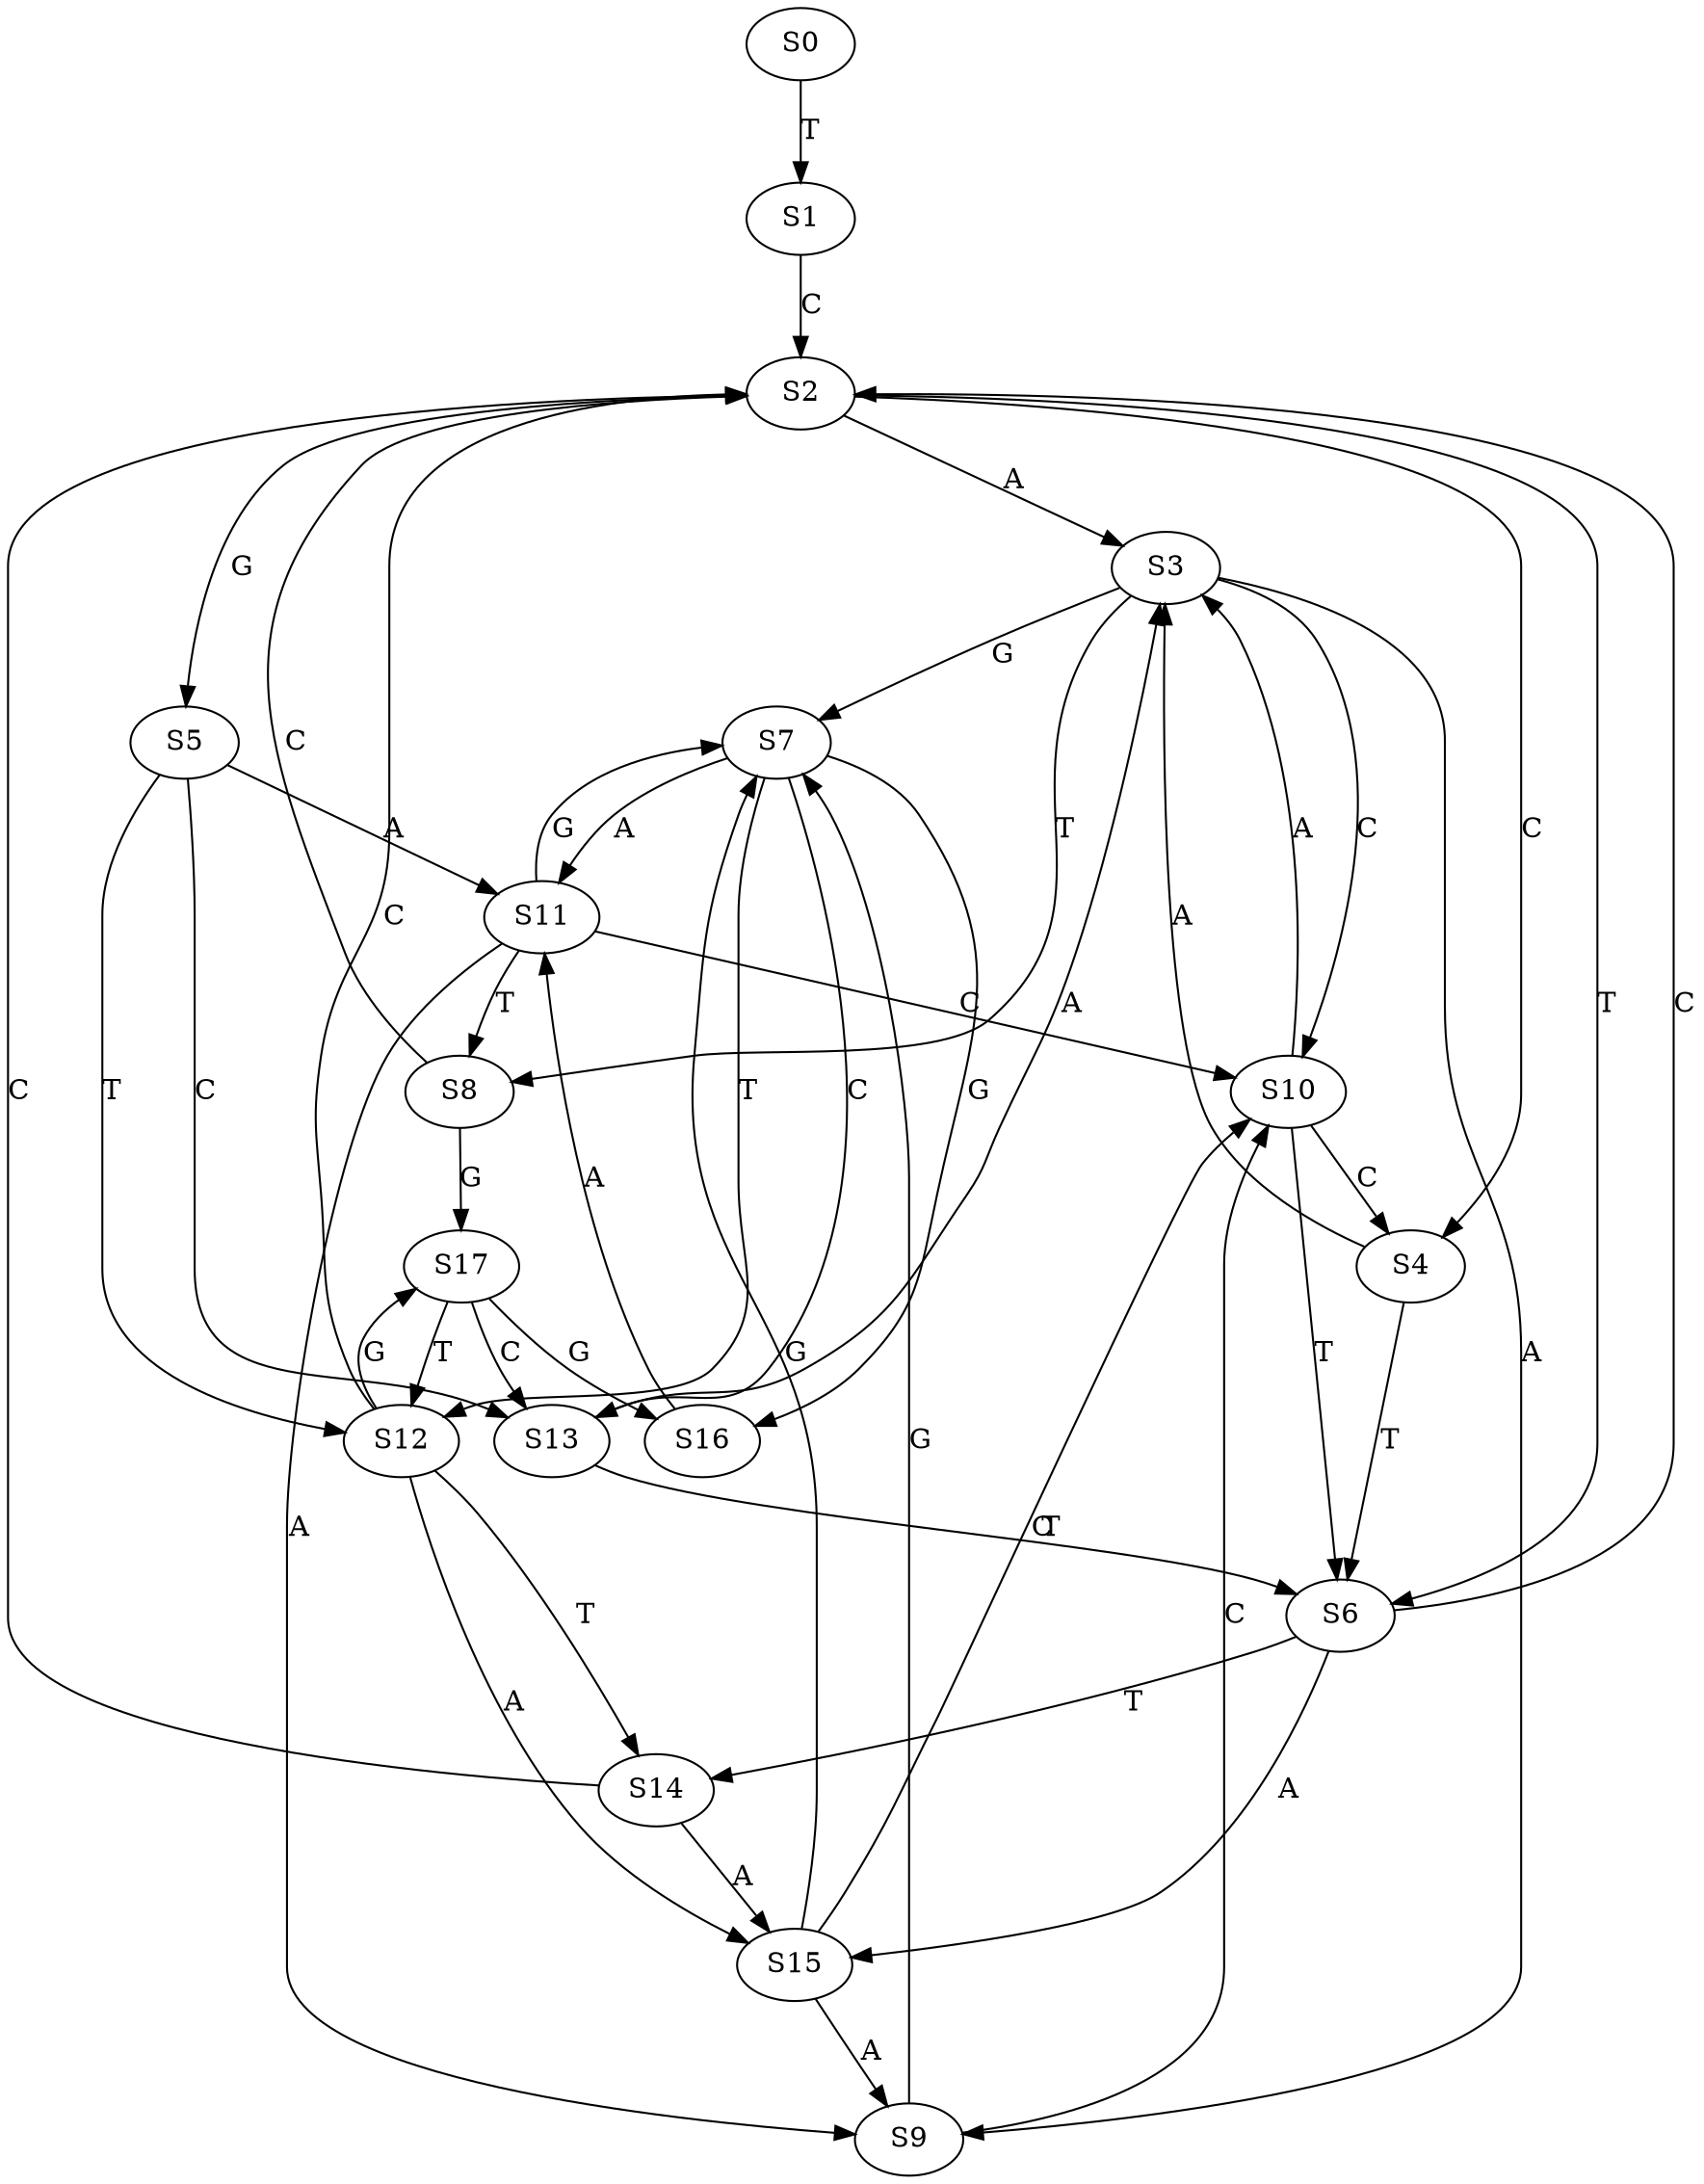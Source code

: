 strict digraph  {
	S0 -> S1 [ label = T ];
	S1 -> S2 [ label = C ];
	S2 -> S3 [ label = A ];
	S2 -> S4 [ label = C ];
	S2 -> S5 [ label = G ];
	S2 -> S6 [ label = T ];
	S3 -> S7 [ label = G ];
	S3 -> S8 [ label = T ];
	S3 -> S9 [ label = A ];
	S3 -> S10 [ label = C ];
	S4 -> S3 [ label = A ];
	S4 -> S6 [ label = T ];
	S5 -> S11 [ label = A ];
	S5 -> S12 [ label = T ];
	S5 -> S13 [ label = C ];
	S6 -> S14 [ label = T ];
	S6 -> S2 [ label = C ];
	S6 -> S15 [ label = A ];
	S7 -> S12 [ label = T ];
	S7 -> S13 [ label = C ];
	S7 -> S11 [ label = A ];
	S7 -> S16 [ label = G ];
	S8 -> S17 [ label = G ];
	S8 -> S2 [ label = C ];
	S9 -> S7 [ label = G ];
	S9 -> S10 [ label = C ];
	S10 -> S4 [ label = C ];
	S10 -> S6 [ label = T ];
	S10 -> S3 [ label = A ];
	S11 -> S9 [ label = A ];
	S11 -> S8 [ label = T ];
	S11 -> S10 [ label = C ];
	S11 -> S7 [ label = G ];
	S12 -> S2 [ label = C ];
	S12 -> S14 [ label = T ];
	S12 -> S15 [ label = A ];
	S12 -> S17 [ label = G ];
	S13 -> S3 [ label = A ];
	S13 -> S6 [ label = T ];
	S14 -> S15 [ label = A ];
	S14 -> S2 [ label = C ];
	S15 -> S7 [ label = G ];
	S15 -> S10 [ label = C ];
	S15 -> S9 [ label = A ];
	S16 -> S11 [ label = A ];
	S17 -> S13 [ label = C ];
	S17 -> S16 [ label = G ];
	S17 -> S12 [ label = T ];
}
